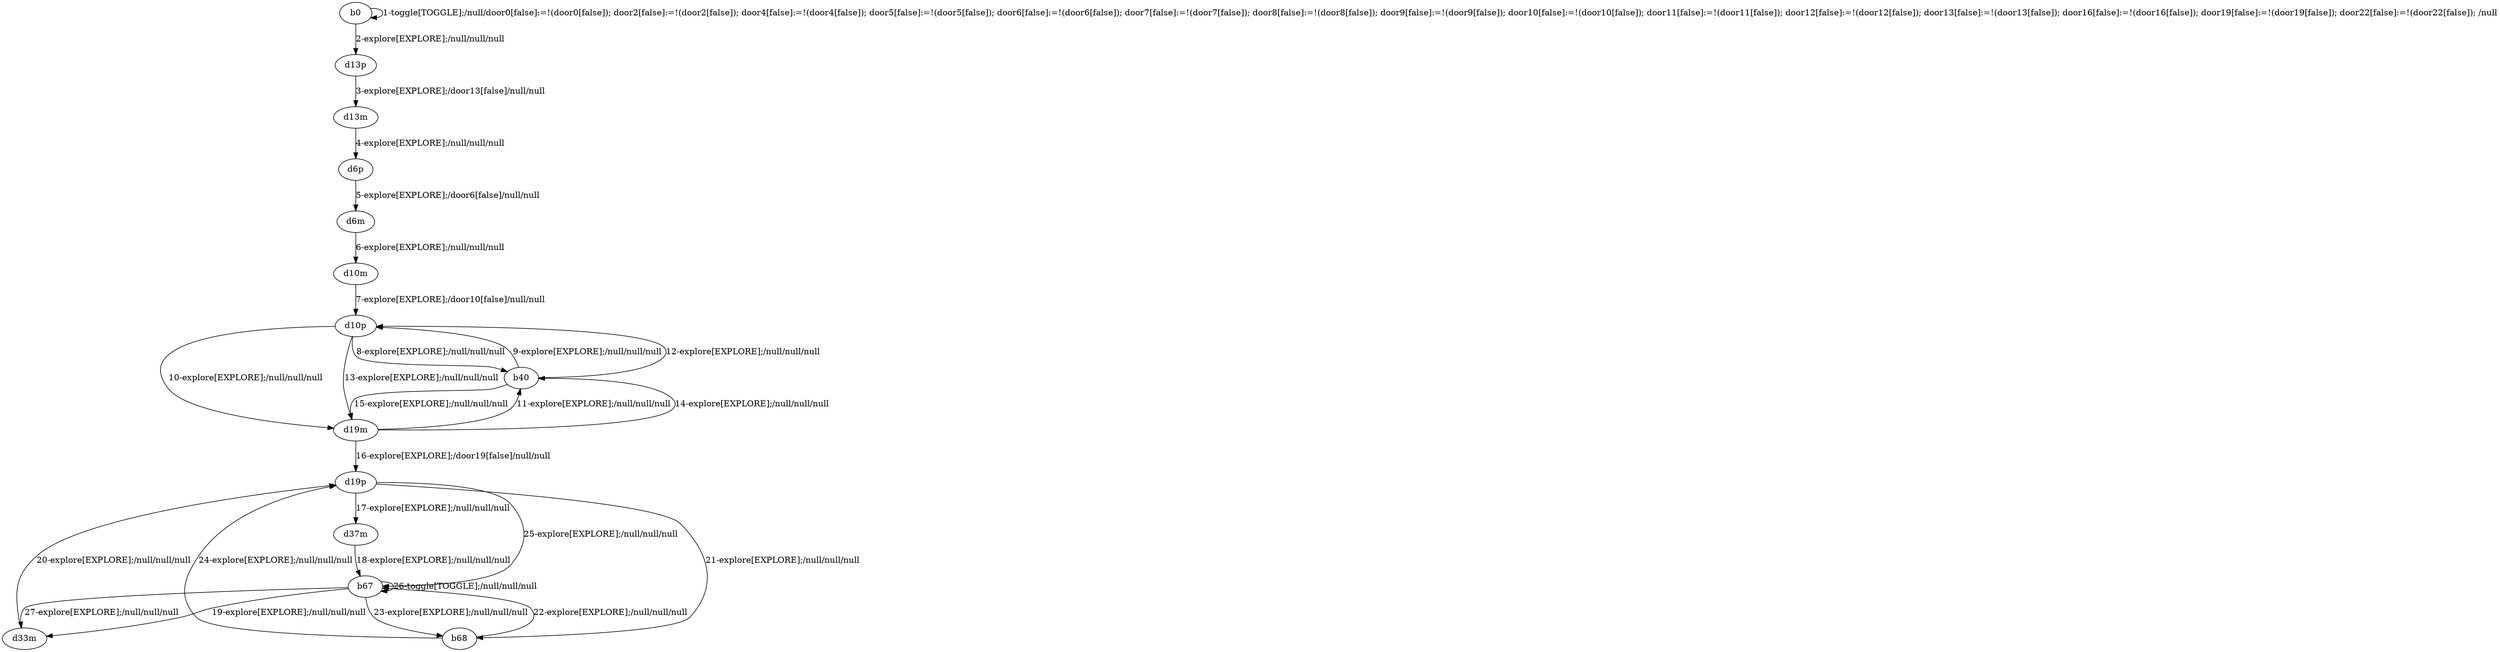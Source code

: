 # Total number of goals covered by this test: 1
# b67 --> b68

digraph g {
"b0" -> "b0" [label = "1-toggle[TOGGLE];/null/door0[false]:=!(door0[false]); door2[false]:=!(door2[false]); door4[false]:=!(door4[false]); door5[false]:=!(door5[false]); door6[false]:=!(door6[false]); door7[false]:=!(door7[false]); door8[false]:=!(door8[false]); door9[false]:=!(door9[false]); door10[false]:=!(door10[false]); door11[false]:=!(door11[false]); door12[false]:=!(door12[false]); door13[false]:=!(door13[false]); door16[false]:=!(door16[false]); door19[false]:=!(door19[false]); door22[false]:=!(door22[false]); /null"];
"b0" -> "d13p" [label = "2-explore[EXPLORE];/null/null/null"];
"d13p" -> "d13m" [label = "3-explore[EXPLORE];/door13[false]/null/null"];
"d13m" -> "d6p" [label = "4-explore[EXPLORE];/null/null/null"];
"d6p" -> "d6m" [label = "5-explore[EXPLORE];/door6[false]/null/null"];
"d6m" -> "d10m" [label = "6-explore[EXPLORE];/null/null/null"];
"d10m" -> "d10p" [label = "7-explore[EXPLORE];/door10[false]/null/null"];
"d10p" -> "b40" [label = "8-explore[EXPLORE];/null/null/null"];
"b40" -> "d10p" [label = "9-explore[EXPLORE];/null/null/null"];
"d10p" -> "d19m" [label = "10-explore[EXPLORE];/null/null/null"];
"d19m" -> "b40" [label = "11-explore[EXPLORE];/null/null/null"];
"b40" -> "d10p" [label = "12-explore[EXPLORE];/null/null/null"];
"d10p" -> "d19m" [label = "13-explore[EXPLORE];/null/null/null"];
"d19m" -> "b40" [label = "14-explore[EXPLORE];/null/null/null"];
"b40" -> "d19m" [label = "15-explore[EXPLORE];/null/null/null"];
"d19m" -> "d19p" [label = "16-explore[EXPLORE];/door19[false]/null/null"];
"d19p" -> "d37m" [label = "17-explore[EXPLORE];/null/null/null"];
"d37m" -> "b67" [label = "18-explore[EXPLORE];/null/null/null"];
"b67" -> "d33m" [label = "19-explore[EXPLORE];/null/null/null"];
"d33m" -> "d19p" [label = "20-explore[EXPLORE];/null/null/null"];
"d19p" -> "b68" [label = "21-explore[EXPLORE];/null/null/null"];
"b68" -> "b67" [label = "22-explore[EXPLORE];/null/null/null"];
"b67" -> "b68" [label = "23-explore[EXPLORE];/null/null/null"];
"b68" -> "d19p" [label = "24-explore[EXPLORE];/null/null/null"];
"d19p" -> "b67" [label = "25-explore[EXPLORE];/null/null/null"];
"b67" -> "b67" [label = "26-toggle[TOGGLE];/null/null/null"];
"b67" -> "d33m" [label = "27-explore[EXPLORE];/null/null/null"];
}